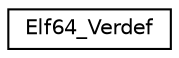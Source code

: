 digraph "Graphical Class Hierarchy"
{
 // LATEX_PDF_SIZE
  edge [fontname="Helvetica",fontsize="10",labelfontname="Helvetica",labelfontsize="10"];
  node [fontname="Helvetica",fontsize="10",shape=record];
  rankdir="LR";
  Node0 [label="Elf64_Verdef",height=0.2,width=0.4,color="black", fillcolor="white", style="filled",URL="$structElf64__Verdef.html",tooltip=" "];
}
